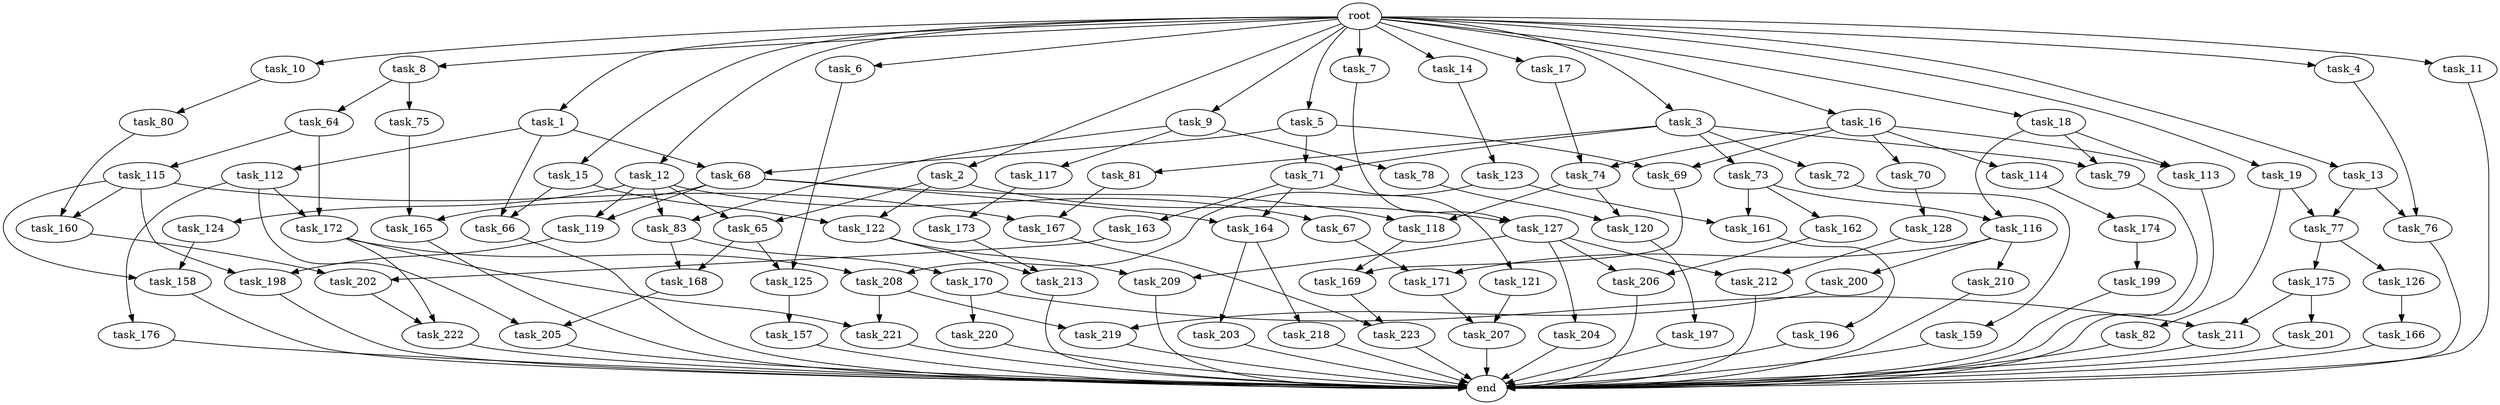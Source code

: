 digraph G {
  root [size="0.000000"];
  task_1 [size="1024.000000"];
  task_2 [size="1024.000000"];
  task_3 [size="1024.000000"];
  task_4 [size="1024.000000"];
  task_5 [size="1024.000000"];
  task_6 [size="1024.000000"];
  task_7 [size="1024.000000"];
  task_8 [size="1024.000000"];
  task_9 [size="1024.000000"];
  task_10 [size="1024.000000"];
  task_11 [size="1024.000000"];
  task_12 [size="1024.000000"];
  task_13 [size="1024.000000"];
  task_14 [size="1024.000000"];
  task_15 [size="1024.000000"];
  task_16 [size="1024.000000"];
  task_17 [size="1024.000000"];
  task_18 [size="1024.000000"];
  task_19 [size="1024.000000"];
  task_64 [size="309237645312.000000"];
  task_65 [size="635655159808.000000"];
  task_66 [size="1554778161152.000000"];
  task_67 [size="420906795008.000000"];
  task_68 [size="1005022347264.000000"];
  task_69 [size="1005022347264.000000"];
  task_70 [size="695784701952.000000"];
  task_71 [size="446676598784.000000"];
  task_72 [size="137438953472.000000"];
  task_73 [size="137438953472.000000"];
  task_74 [size="910533066752.000000"];
  task_75 [size="309237645312.000000"];
  task_76 [size="1168231104512.000000"];
  task_77 [size="1717986918400.000000"];
  task_78 [size="77309411328.000000"];
  task_79 [size="833223655424.000000"];
  task_80 [size="420906795008.000000"];
  task_81 [size="137438953472.000000"];
  task_82 [size="858993459200.000000"];
  task_83 [size="498216206336.000000"];
  task_112 [size="695784701952.000000"];
  task_113 [size="1391569403904.000000"];
  task_114 [size="695784701952.000000"];
  task_115 [size="858993459200.000000"];
  task_116 [size="773094113280.000000"];
  task_117 [size="77309411328.000000"];
  task_118 [size="249108103168.000000"];
  task_119 [size="635655159808.000000"];
  task_120 [size="343597383680.000000"];
  task_121 [size="549755813888.000000"];
  task_122 [size="1073741824000.000000"];
  task_123 [size="858993459200.000000"];
  task_124 [size="420906795008.000000"];
  task_125 [size="1554778161152.000000"];
  task_126 [size="549755813888.000000"];
  task_127 [size="635655159808.000000"];
  task_128 [size="420906795008.000000"];
  task_157 [size="34359738368.000000"];
  task_158 [size="764504178688.000000"];
  task_159 [size="858993459200.000000"];
  task_160 [size="1245540515840.000000"];
  task_161 [size="154618822656.000000"];
  task_162 [size="77309411328.000000"];
  task_163 [size="549755813888.000000"];
  task_164 [size="764504178688.000000"];
  task_165 [size="352187318272.000000"];
  task_166 [size="420906795008.000000"];
  task_167 [size="858993459200.000000"];
  task_168 [size="893353197568.000000"];
  task_169 [size="68719476736.000000"];
  task_170 [size="34359738368.000000"];
  task_171 [size="893353197568.000000"];
  task_172 [size="1168231104512.000000"];
  task_173 [size="695784701952.000000"];
  task_174 [size="214748364800.000000"];
  task_175 [size="549755813888.000000"];
  task_176 [size="309237645312.000000"];
  task_196 [size="549755813888.000000"];
  task_197 [size="549755813888.000000"];
  task_198 [size="1245540515840.000000"];
  task_199 [size="34359738368.000000"];
  task_200 [size="34359738368.000000"];
  task_201 [size="137438953472.000000"];
  task_202 [size="936302870528.000000"];
  task_203 [size="34359738368.000000"];
  task_204 [size="420906795008.000000"];
  task_205 [size="730144440320.000000"];
  task_206 [size="455266533376.000000"];
  task_207 [size="833223655424.000000"];
  task_208 [size="111669149696.000000"];
  task_209 [size="635655159808.000000"];
  task_210 [size="34359738368.000000"];
  task_211 [size="352187318272.000000"];
  task_212 [size="841813590016.000000"];
  task_213 [size="429496729600.000000"];
  task_218 [size="34359738368.000000"];
  task_219 [size="523986010112.000000"];
  task_220 [size="214748364800.000000"];
  task_221 [size="249108103168.000000"];
  task_222 [size="111669149696.000000"];
  task_223 [size="893353197568.000000"];
  end [size="0.000000"];

  root -> task_1 [size="1.000000"];
  root -> task_2 [size="1.000000"];
  root -> task_3 [size="1.000000"];
  root -> task_4 [size="1.000000"];
  root -> task_5 [size="1.000000"];
  root -> task_6 [size="1.000000"];
  root -> task_7 [size="1.000000"];
  root -> task_8 [size="1.000000"];
  root -> task_9 [size="1.000000"];
  root -> task_10 [size="1.000000"];
  root -> task_11 [size="1.000000"];
  root -> task_12 [size="1.000000"];
  root -> task_13 [size="1.000000"];
  root -> task_14 [size="1.000000"];
  root -> task_15 [size="1.000000"];
  root -> task_16 [size="1.000000"];
  root -> task_17 [size="1.000000"];
  root -> task_18 [size="1.000000"];
  root -> task_19 [size="1.000000"];
  task_1 -> task_66 [size="679477248.000000"];
  task_1 -> task_68 [size="679477248.000000"];
  task_1 -> task_112 [size="679477248.000000"];
  task_2 -> task_65 [size="209715200.000000"];
  task_2 -> task_122 [size="209715200.000000"];
  task_2 -> task_127 [size="209715200.000000"];
  task_3 -> task_71 [size="134217728.000000"];
  task_3 -> task_72 [size="134217728.000000"];
  task_3 -> task_73 [size="134217728.000000"];
  task_3 -> task_79 [size="134217728.000000"];
  task_3 -> task_81 [size="134217728.000000"];
  task_4 -> task_76 [size="301989888.000000"];
  task_5 -> task_68 [size="301989888.000000"];
  task_5 -> task_69 [size="301989888.000000"];
  task_5 -> task_71 [size="301989888.000000"];
  task_6 -> task_125 [size="679477248.000000"];
  task_7 -> task_127 [size="411041792.000000"];
  task_8 -> task_64 [size="301989888.000000"];
  task_8 -> task_75 [size="301989888.000000"];
  task_9 -> task_78 [size="75497472.000000"];
  task_9 -> task_83 [size="75497472.000000"];
  task_9 -> task_117 [size="75497472.000000"];
  task_10 -> task_80 [size="411041792.000000"];
  task_11 -> end [size="1.000000"];
  task_12 -> task_65 [size="411041792.000000"];
  task_12 -> task_67 [size="411041792.000000"];
  task_12 -> task_83 [size="411041792.000000"];
  task_12 -> task_119 [size="411041792.000000"];
  task_12 -> task_124 [size="411041792.000000"];
  task_13 -> task_76 [size="838860800.000000"];
  task_13 -> task_77 [size="838860800.000000"];
  task_14 -> task_123 [size="838860800.000000"];
  task_15 -> task_66 [size="838860800.000000"];
  task_15 -> task_122 [size="838860800.000000"];
  task_16 -> task_69 [size="679477248.000000"];
  task_16 -> task_70 [size="679477248.000000"];
  task_16 -> task_74 [size="679477248.000000"];
  task_16 -> task_113 [size="679477248.000000"];
  task_16 -> task_114 [size="679477248.000000"];
  task_17 -> task_74 [size="209715200.000000"];
  task_18 -> task_79 [size="679477248.000000"];
  task_18 -> task_113 [size="679477248.000000"];
  task_18 -> task_116 [size="679477248.000000"];
  task_19 -> task_77 [size="838860800.000000"];
  task_19 -> task_82 [size="838860800.000000"];
  task_64 -> task_115 [size="838860800.000000"];
  task_64 -> task_172 [size="838860800.000000"];
  task_65 -> task_125 [size="838860800.000000"];
  task_65 -> task_168 [size="838860800.000000"];
  task_66 -> end [size="1.000000"];
  task_67 -> task_171 [size="838860800.000000"];
  task_68 -> task_118 [size="209715200.000000"];
  task_68 -> task_119 [size="209715200.000000"];
  task_68 -> task_164 [size="209715200.000000"];
  task_68 -> task_165 [size="209715200.000000"];
  task_69 -> task_169 [size="33554432.000000"];
  task_70 -> task_128 [size="411041792.000000"];
  task_71 -> task_121 [size="536870912.000000"];
  task_71 -> task_163 [size="536870912.000000"];
  task_71 -> task_164 [size="536870912.000000"];
  task_72 -> task_159 [size="838860800.000000"];
  task_73 -> task_116 [size="75497472.000000"];
  task_73 -> task_161 [size="75497472.000000"];
  task_73 -> task_162 [size="75497472.000000"];
  task_74 -> task_118 [size="33554432.000000"];
  task_74 -> task_120 [size="33554432.000000"];
  task_75 -> task_165 [size="134217728.000000"];
  task_76 -> end [size="1.000000"];
  task_77 -> task_126 [size="536870912.000000"];
  task_77 -> task_175 [size="536870912.000000"];
  task_78 -> task_120 [size="301989888.000000"];
  task_79 -> end [size="1.000000"];
  task_80 -> task_160 [size="679477248.000000"];
  task_81 -> task_167 [size="301989888.000000"];
  task_82 -> end [size="1.000000"];
  task_83 -> task_168 [size="33554432.000000"];
  task_83 -> task_170 [size="33554432.000000"];
  task_112 -> task_172 [size="301989888.000000"];
  task_112 -> task_176 [size="301989888.000000"];
  task_112 -> task_205 [size="301989888.000000"];
  task_113 -> end [size="1.000000"];
  task_114 -> task_174 [size="209715200.000000"];
  task_115 -> task_158 [size="536870912.000000"];
  task_115 -> task_160 [size="536870912.000000"];
  task_115 -> task_167 [size="536870912.000000"];
  task_115 -> task_198 [size="536870912.000000"];
  task_116 -> task_171 [size="33554432.000000"];
  task_116 -> task_200 [size="33554432.000000"];
  task_116 -> task_210 [size="33554432.000000"];
  task_117 -> task_173 [size="679477248.000000"];
  task_118 -> task_169 [size="33554432.000000"];
  task_119 -> task_198 [size="679477248.000000"];
  task_120 -> task_197 [size="536870912.000000"];
  task_121 -> task_207 [size="134217728.000000"];
  task_122 -> task_209 [size="209715200.000000"];
  task_122 -> task_213 [size="209715200.000000"];
  task_123 -> task_161 [size="75497472.000000"];
  task_123 -> task_208 [size="75497472.000000"];
  task_124 -> task_158 [size="209715200.000000"];
  task_125 -> task_157 [size="33554432.000000"];
  task_126 -> task_166 [size="411041792.000000"];
  task_127 -> task_204 [size="411041792.000000"];
  task_127 -> task_206 [size="411041792.000000"];
  task_127 -> task_209 [size="411041792.000000"];
  task_127 -> task_212 [size="411041792.000000"];
  task_128 -> task_212 [size="411041792.000000"];
  task_157 -> end [size="1.000000"];
  task_158 -> end [size="1.000000"];
  task_159 -> end [size="1.000000"];
  task_160 -> task_202 [size="75497472.000000"];
  task_161 -> task_196 [size="536870912.000000"];
  task_162 -> task_206 [size="33554432.000000"];
  task_163 -> task_202 [size="838860800.000000"];
  task_164 -> task_203 [size="33554432.000000"];
  task_164 -> task_218 [size="33554432.000000"];
  task_165 -> end [size="1.000000"];
  task_166 -> end [size="1.000000"];
  task_167 -> task_223 [size="33554432.000000"];
  task_168 -> task_205 [size="411041792.000000"];
  task_169 -> task_223 [size="838860800.000000"];
  task_170 -> task_211 [size="209715200.000000"];
  task_170 -> task_220 [size="209715200.000000"];
  task_171 -> task_207 [size="679477248.000000"];
  task_172 -> task_208 [size="33554432.000000"];
  task_172 -> task_221 [size="33554432.000000"];
  task_172 -> task_222 [size="33554432.000000"];
  task_173 -> task_213 [size="209715200.000000"];
  task_174 -> task_199 [size="33554432.000000"];
  task_175 -> task_201 [size="134217728.000000"];
  task_175 -> task_211 [size="134217728.000000"];
  task_176 -> end [size="1.000000"];
  task_196 -> end [size="1.000000"];
  task_197 -> end [size="1.000000"];
  task_198 -> end [size="1.000000"];
  task_199 -> end [size="1.000000"];
  task_200 -> task_219 [size="301989888.000000"];
  task_201 -> end [size="1.000000"];
  task_202 -> task_222 [size="75497472.000000"];
  task_203 -> end [size="1.000000"];
  task_204 -> end [size="1.000000"];
  task_205 -> end [size="1.000000"];
  task_206 -> end [size="1.000000"];
  task_207 -> end [size="1.000000"];
  task_208 -> task_219 [size="209715200.000000"];
  task_208 -> task_221 [size="209715200.000000"];
  task_209 -> end [size="1.000000"];
  task_210 -> end [size="1.000000"];
  task_211 -> end [size="1.000000"];
  task_212 -> end [size="1.000000"];
  task_213 -> end [size="1.000000"];
  task_218 -> end [size="1.000000"];
  task_219 -> end [size="1.000000"];
  task_220 -> end [size="1.000000"];
  task_221 -> end [size="1.000000"];
  task_222 -> end [size="1.000000"];
  task_223 -> end [size="1.000000"];
}
